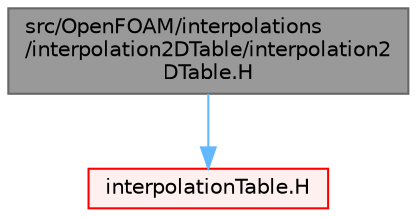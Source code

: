 digraph "src/OpenFOAM/interpolations/interpolation2DTable/interpolation2DTable.H"
{
 // LATEX_PDF_SIZE
  bgcolor="transparent";
  edge [fontname=Helvetica,fontsize=10,labelfontname=Helvetica,labelfontsize=10];
  node [fontname=Helvetica,fontsize=10,shape=box,height=0.2,width=0.4];
  Node1 [id="Node000001",label="src/OpenFOAM/interpolations\l/interpolation2DTable/interpolation2\lDTable.H",height=0.2,width=0.4,color="gray40", fillcolor="grey60", style="filled", fontcolor="black",tooltip=" "];
  Node1 -> Node2 [id="edge1_Node000001_Node000002",color="steelblue1",style="solid",tooltip=" "];
  Node2 [id="Node000002",label="interpolationTable.H",height=0.2,width=0.4,color="red", fillcolor="#FFF0F0", style="filled",URL="$interpolationTable_8H.html",tooltip=" "];
}
